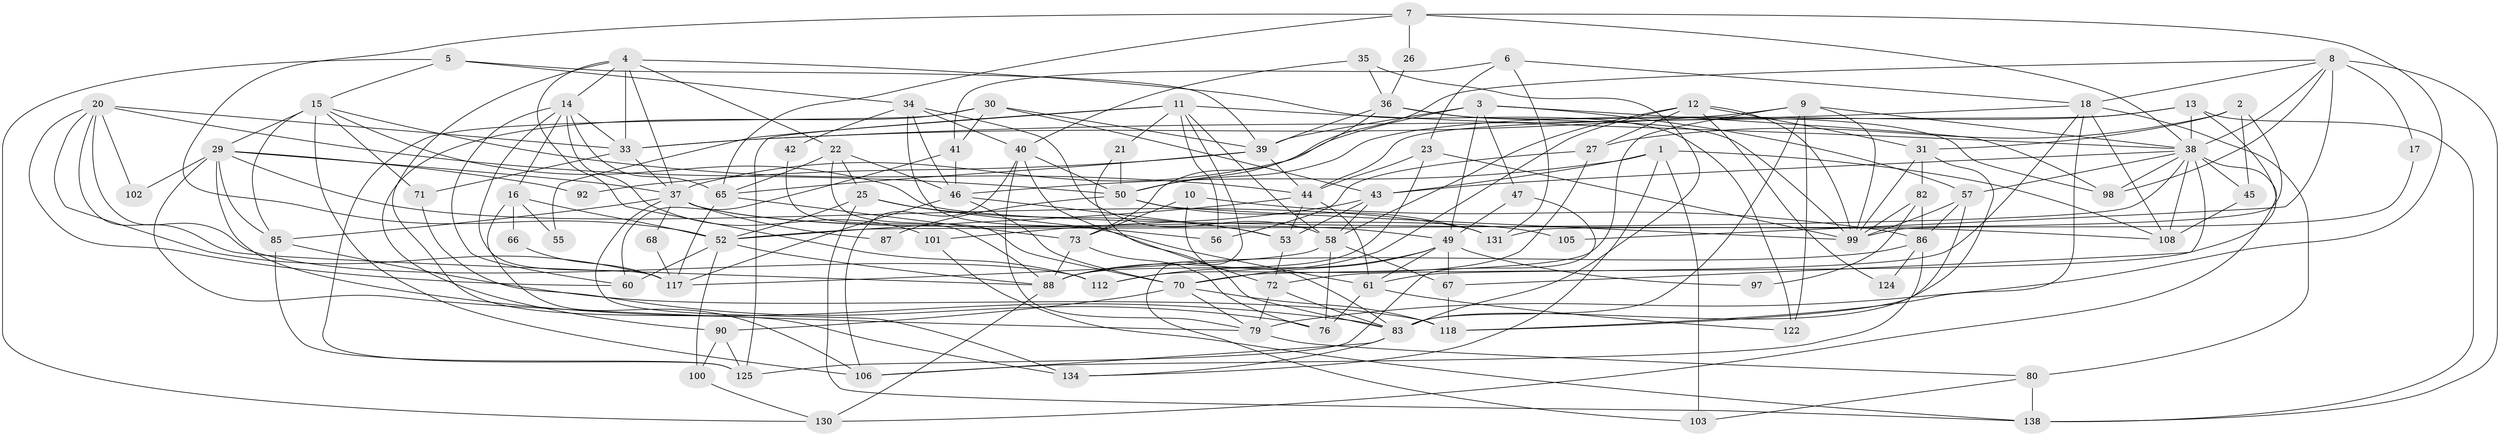 // original degree distribution, {3: 0.22857142857142856, 6: 0.1, 4: 0.2857142857142857, 5: 0.16428571428571428, 2: 0.16428571428571428, 9: 0.007142857142857143, 7: 0.04285714285714286, 8: 0.007142857142857143}
// Generated by graph-tools (version 1.1) at 2025/41/03/06/25 10:41:55]
// undirected, 92 vertices, 230 edges
graph export_dot {
graph [start="1"]
  node [color=gray90,style=filled];
  1 [super="+19"];
  2 [super="+32"];
  3;
  4 [super="+78"];
  5 [super="+91"];
  6;
  7;
  8 [super="+81"];
  9;
  10;
  11 [super="+127"];
  12 [super="+28"];
  13 [super="+140"];
  14 [super="+51"];
  15 [super="+74"];
  16;
  17;
  18 [super="+95"];
  20 [super="+24"];
  21;
  22 [super="+107"];
  23;
  25;
  26;
  27 [super="+113"];
  29 [super="+77"];
  30 [super="+114"];
  31 [super="+115"];
  33 [super="+89"];
  34 [super="+116"];
  35 [super="+133"];
  36 [super="+94"];
  37 [super="+54"];
  38 [super="+59"];
  39;
  40 [super="+132"];
  41;
  42;
  43 [super="+69"];
  44 [super="+121"];
  45;
  46 [super="+48"];
  47;
  49 [super="+62"];
  50 [super="+64"];
  52 [super="+93"];
  53 [super="+84"];
  55;
  56;
  57 [super="+110"];
  58 [super="+63"];
  60 [super="+109"];
  61 [super="+75"];
  65 [super="+129"];
  66;
  67;
  68;
  70 [super="+137"];
  71;
  72;
  73 [super="+111"];
  76;
  79 [super="+128"];
  80 [super="+135"];
  82;
  83 [super="+104"];
  85 [super="+96"];
  86;
  87;
  88 [super="+136"];
  90 [super="+120"];
  92;
  97;
  98;
  99 [super="+119"];
  100 [super="+123"];
  101;
  102;
  103;
  105;
  106;
  108;
  112;
  117;
  118 [super="+126"];
  122;
  124;
  125 [super="+139"];
  130;
  131;
  134;
  138;
  1 -- 103;
  1 -- 46;
  1 -- 43;
  1 -- 108;
  1 -- 134;
  2 -- 31;
  2 -- 131;
  2 -- 27;
  2 -- 45;
  3 -- 49;
  3 -- 39;
  3 -- 47;
  3 -- 57;
  3 -- 98;
  3 -- 37;
  4 -- 22;
  4 -- 112;
  4 -- 122;
  4 -- 33;
  4 -- 37;
  4 -- 134;
  4 -- 14;
  5 -- 130;
  5 -- 39;
  5 -- 15;
  5 -- 34;
  6 -- 131;
  6 -- 23;
  6 -- 18;
  6 -- 41;
  7 -- 38;
  7 -- 26;
  7 -- 52;
  7 -- 65;
  7 -- 79;
  8 -- 98;
  8 -- 138;
  8 -- 50;
  8 -- 18;
  8 -- 17;
  8 -- 38;
  8 -- 105;
  9 -- 33;
  9 -- 70;
  9 -- 122;
  9 -- 99;
  9 -- 38;
  9 -- 83;
  10 -- 86;
  10 -- 83;
  10 -- 73;
  11 -- 58;
  11 -- 21;
  11 -- 38;
  11 -- 103;
  11 -- 55;
  11 -- 56;
  11 -- 125;
  12 -- 27;
  12 -- 124;
  12 -- 88;
  12 -- 99;
  12 -- 58;
  12 -- 31;
  13 -- 38;
  13 -- 72;
  13 -- 138;
  13 -- 50;
  13 -- 44;
  14 -- 33;
  14 -- 65;
  14 -- 16;
  14 -- 101;
  14 -- 117;
  14 -- 60;
  15 -- 108;
  15 -- 85;
  15 -- 106;
  15 -- 29;
  15 -- 71;
  15 -- 44;
  16 -- 52;
  16 -- 55;
  16 -- 66;
  16 -- 106;
  17 -- 99;
  18 -- 108;
  18 -- 80 [weight=2];
  18 -- 33;
  18 -- 61;
  18 -- 118;
  20 -- 50;
  20 -- 33;
  20 -- 112;
  20 -- 117;
  20 -- 102;
  20 -- 88;
  20 -- 60;
  21 -- 83;
  21 -- 50;
  22 -- 46;
  22 -- 65;
  22 -- 25;
  22 -- 70;
  23 -- 99;
  23 -- 88;
  23 -- 44;
  25 -- 56;
  25 -- 138;
  25 -- 52;
  25 -- 53;
  26 -- 36;
  27 -- 56;
  27 -- 112;
  29 -- 92;
  29 -- 102;
  29 -- 131;
  29 -- 37;
  29 -- 83;
  29 -- 79;
  29 -- 85;
  30 -- 43;
  30 -- 41;
  30 -- 90;
  30 -- 125;
  30 -- 39;
  31 -- 83;
  31 -- 82;
  31 -- 99;
  33 -- 37;
  33 -- 71;
  34 -- 40;
  34 -- 61;
  34 -- 46;
  34 -- 58;
  34 -- 42;
  35 -- 83;
  35 -- 36;
  35 -- 40;
  36 -- 98;
  36 -- 73;
  36 -- 99;
  36 -- 39;
  37 -- 134;
  37 -- 49;
  37 -- 68;
  37 -- 87;
  37 -- 85;
  37 -- 105;
  38 -- 57;
  38 -- 45;
  38 -- 98;
  38 -- 108;
  38 -- 130;
  38 -- 67;
  38 -- 43;
  38 -- 52;
  39 -- 44;
  39 -- 92;
  39 -- 65;
  40 -- 106;
  40 -- 79;
  40 -- 72;
  40 -- 50;
  41 -- 46;
  41 -- 60;
  42 -- 88;
  43 -- 58;
  43 -- 101;
  43 -- 53;
  44 -- 52;
  44 -- 53;
  44 -- 61;
  45 -- 108;
  46 -- 70;
  46 -- 117;
  46 -- 53;
  47 -- 49;
  47 -- 125;
  49 -- 112;
  49 -- 97;
  49 -- 67;
  49 -- 61;
  49 -- 70;
  50 -- 87;
  50 -- 131;
  50 -- 99;
  52 -- 88;
  52 -- 60;
  52 -- 100;
  53 -- 72;
  57 -- 86;
  57 -- 99;
  57 -- 118;
  58 -- 67;
  58 -- 76;
  58 -- 117;
  61 -- 122;
  61 -- 76;
  65 -- 117;
  65 -- 73;
  66 -- 117;
  67 -- 118;
  68 -- 117;
  70 -- 79;
  70 -- 118;
  70 -- 90;
  71 -- 76;
  72 -- 79;
  72 -- 83;
  73 -- 88;
  73 -- 76;
  79 -- 80;
  80 -- 103;
  80 -- 138;
  82 -- 86;
  82 -- 97;
  82 -- 99;
  83 -- 106;
  83 -- 134;
  85 -- 125;
  85 -- 118;
  86 -- 106;
  86 -- 124;
  86 -- 88;
  88 -- 130;
  90 -- 100;
  90 -- 125;
  100 -- 130;
  101 -- 138;
}
